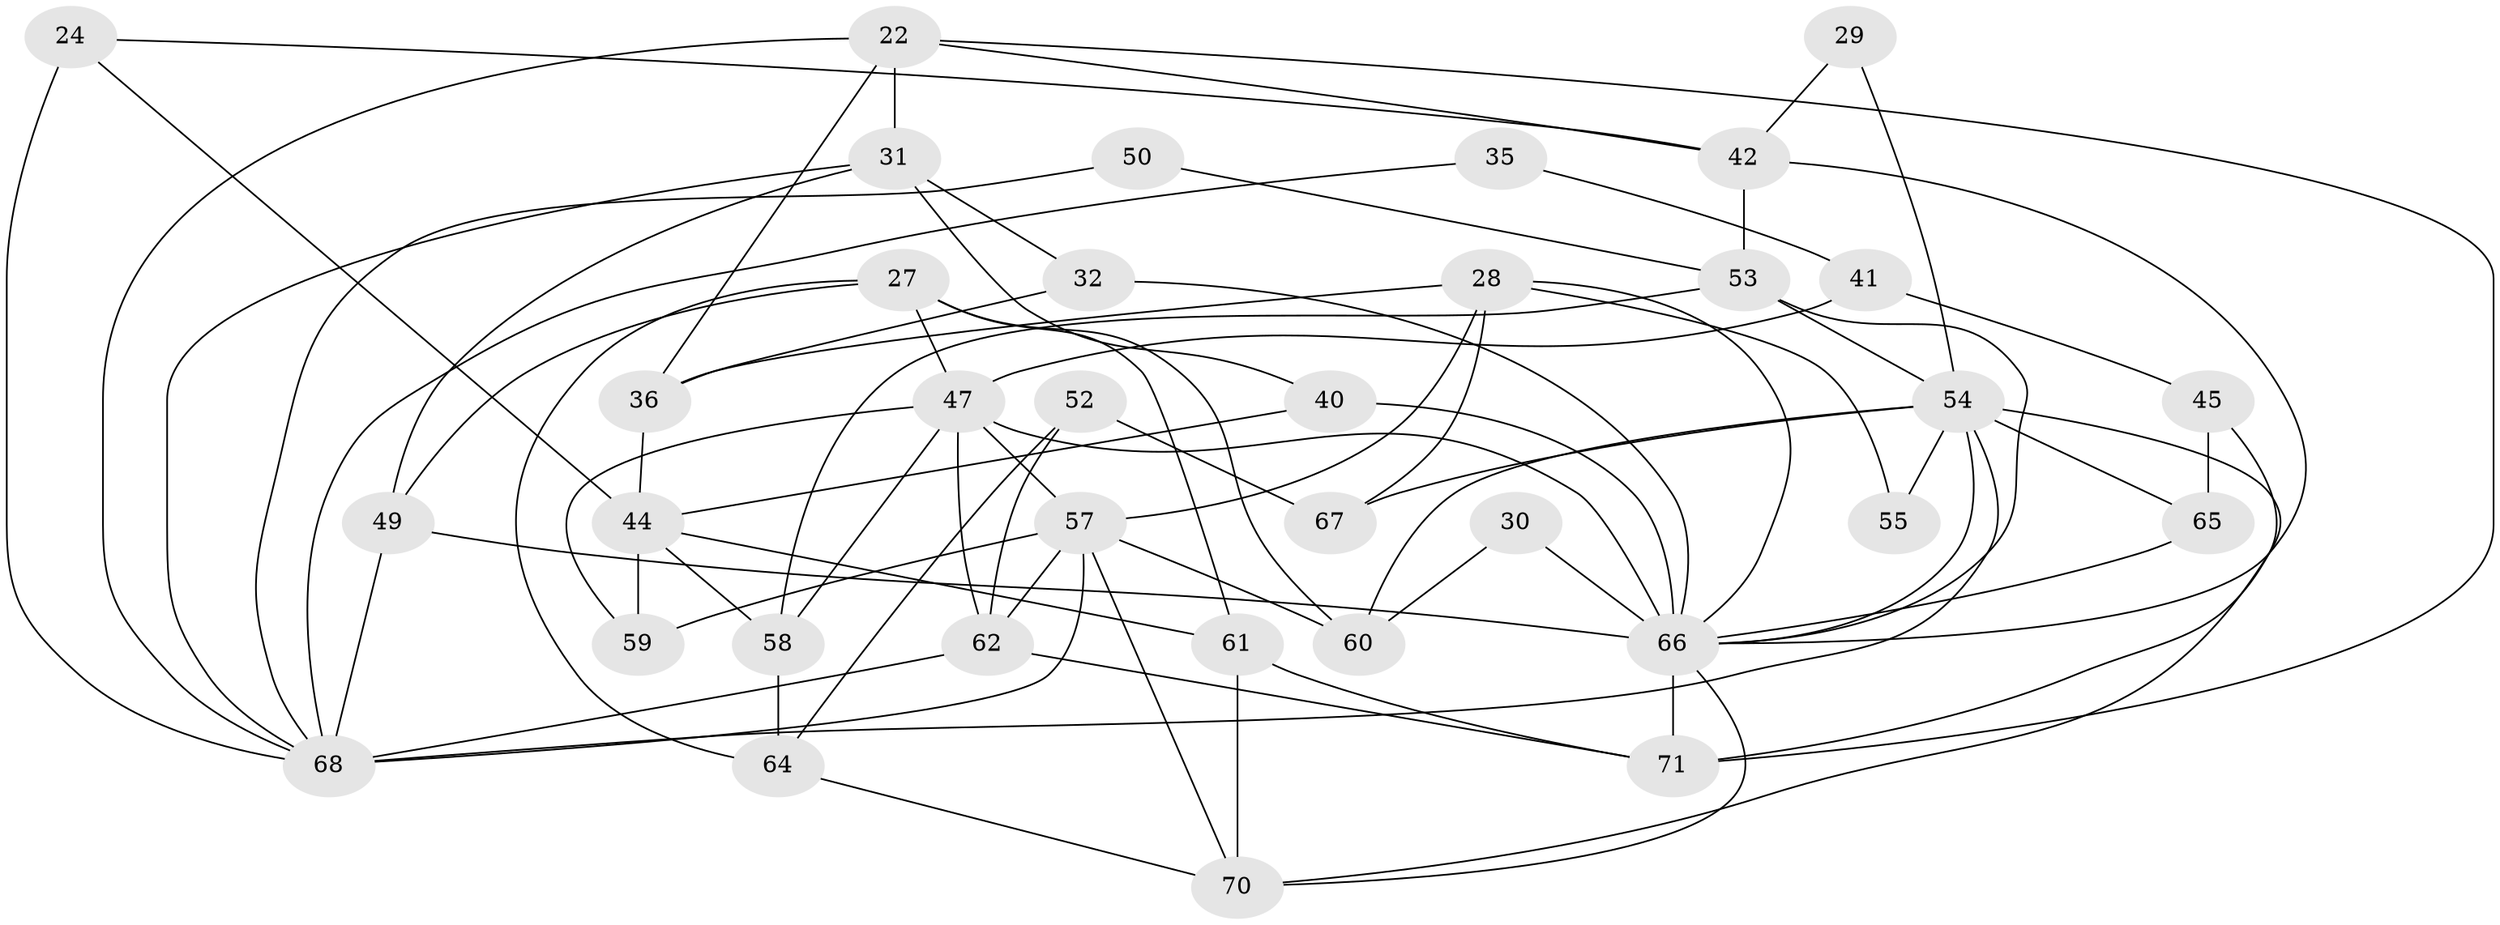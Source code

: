 // original degree distribution, {6: 0.07042253521126761, 5: 0.19718309859154928, 3: 0.28169014084507044, 4: 0.3380281690140845, 2: 0.08450704225352113, 7: 0.014084507042253521, 9: 0.014084507042253521}
// Generated by graph-tools (version 1.1) at 2025/52/03/09/25 04:52:05]
// undirected, 35 vertices, 78 edges
graph export_dot {
graph [start="1"]
  node [color=gray90,style=filled];
  22 [super="+4+9"];
  24;
  27 [super="+5"];
  28;
  29;
  30;
  31;
  32 [super="+20"];
  35;
  36;
  40 [super="+19"];
  41;
  42 [super="+34"];
  44 [super="+33"];
  45;
  47 [super="+3+6+14"];
  49 [super="+39+46"];
  50;
  52;
  53 [super="+11"];
  54 [super="+1+18"];
  55;
  57 [super="+48"];
  58 [super="+10"];
  59 [super="+8"];
  60;
  61;
  62;
  64 [super="+25"];
  65;
  66 [super="+38+56"];
  67 [super="+63"];
  68 [super="+13+37+51"];
  70 [super="+15"];
  71 [super="+69+17"];
  22 -- 36;
  22 -- 31;
  22 -- 42;
  22 -- 68 [weight=2];
  22 -- 71 [weight=2];
  24 -- 44;
  24 -- 42;
  24 -- 68;
  27 -- 60 [weight=2];
  27 -- 64;
  27 -- 61;
  27 -- 47;
  27 -- 49 [weight=2];
  28 -- 66;
  28 -- 36;
  28 -- 55;
  28 -- 67;
  28 -- 57;
  29 -- 54;
  29 -- 42;
  30 -- 66;
  30 -- 60;
  31 -- 40 [weight=2];
  31 -- 32;
  31 -- 49;
  31 -- 68 [weight=2];
  32 -- 36;
  32 -- 66;
  35 -- 41;
  35 -- 68;
  36 -- 44;
  40 -- 44 [weight=2];
  40 -- 66 [weight=2];
  41 -- 45;
  41 -- 47;
  42 -- 53;
  42 -- 66;
  44 -- 59 [weight=2];
  44 -- 61;
  44 -- 58;
  45 -- 65;
  45 -- 71;
  47 -- 66 [weight=3];
  47 -- 62;
  47 -- 59;
  47 -- 57 [weight=2];
  47 -- 58;
  49 -- 66 [weight=2];
  49 -- 68 [weight=2];
  50 -- 53;
  50 -- 68;
  52 -- 62;
  52 -- 64;
  52 -- 67;
  53 -- 54 [weight=2];
  53 -- 58;
  53 -- 66 [weight=2];
  54 -- 65;
  54 -- 55;
  54 -- 67 [weight=3];
  54 -- 66;
  54 -- 68 [weight=3];
  54 -- 70;
  54 -- 60;
  57 -- 62 [weight=2];
  57 -- 59 [weight=2];
  57 -- 60;
  57 -- 70;
  57 -- 68;
  58 -- 64 [weight=2];
  61 -- 71;
  61 -- 70;
  62 -- 68;
  62 -- 71;
  64 -- 70;
  65 -- 66;
  66 -- 71 [weight=3];
  66 -- 70;
}
